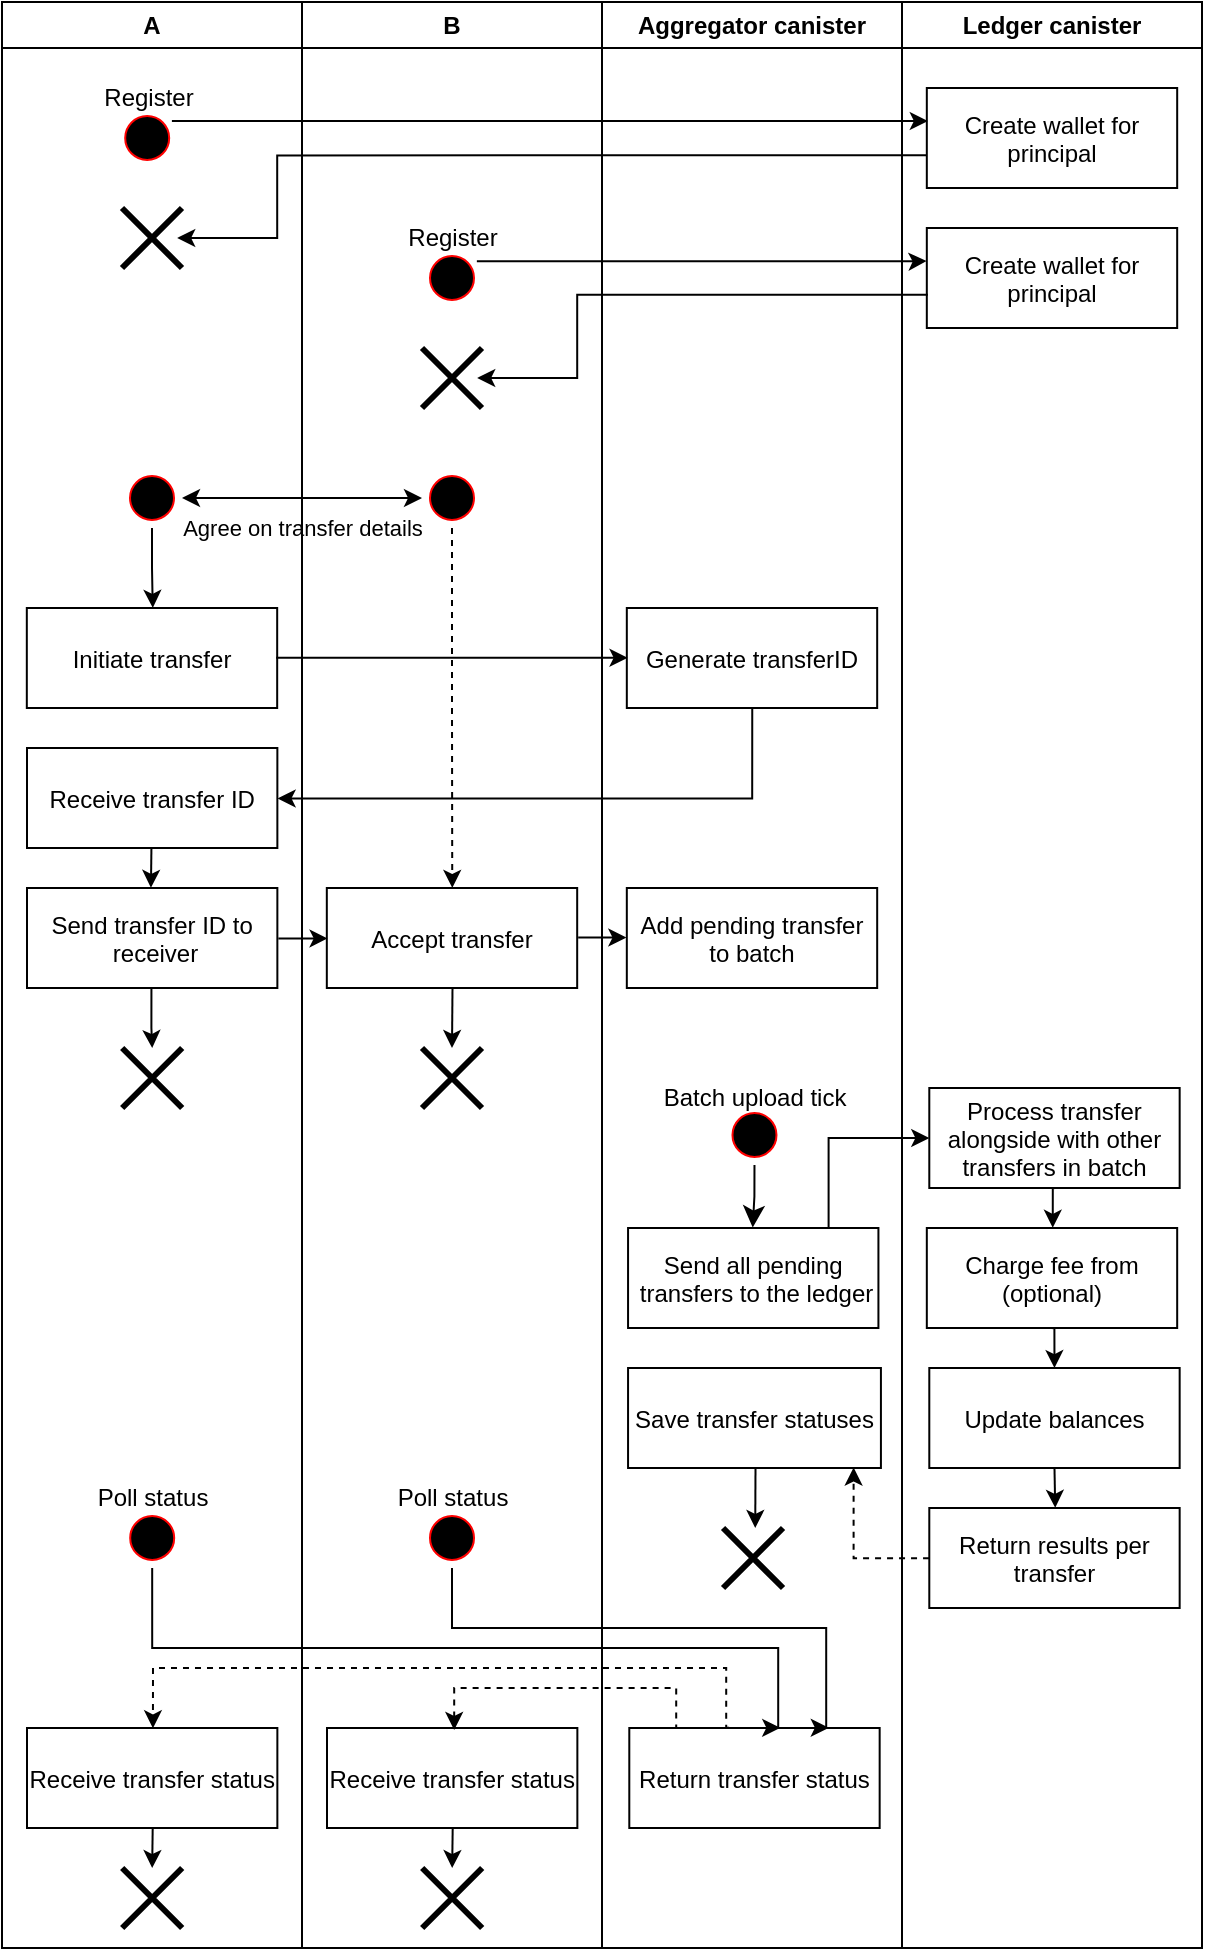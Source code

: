 <mxfile version="20.2.4" type="google"><diagram name="Page-1" id="e7e014a7-5840-1c2e-5031-d8a46d1fe8dd"><mxGraphModel grid="1" page="1" gridSize="10" guides="1" tooltips="1" connect="1" arrows="1" fold="1" pageScale="1" pageWidth="1169" pageHeight="826" background="none" math="0" shadow="0"><root><mxCell id="0"/><mxCell id="1" parent="0"/><mxCell id="3" value="Aggregator canister" style="swimlane;whiteSpace=wrap;resizable=1;rotatable=0;movable=1;expand=0;" vertex="1" parent="1"><mxGeometry x="290" y="127" width="150" height="973" as="geometry"/></mxCell><mxCell id="MdSJebWWRCwc_OvwH3VE-55" value="Generate transferID" style="" vertex="1" parent="3"><mxGeometry x="12.41" y="303" width="125.18" height="50" as="geometry"/></mxCell><mxCell id="MdSJebWWRCwc_OvwH3VE-79" value="Add pending transfer &#10;to batch" style="" vertex="1" parent="3"><mxGeometry x="12.41" y="443" width="125.18" height="50" as="geometry"/></mxCell><mxCell id="MdSJebWWRCwc_OvwH3VE-83" value="Ba" style="ellipse;html=1;shape=startState;fillColor=#000000;strokeColor=#ff0000;" vertex="1" parent="3"><mxGeometry x="61.24" y="551.5" width="30" height="30" as="geometry"/></mxCell><mxCell id="MdSJebWWRCwc_OvwH3VE-84" value="" style="edgeStyle=orthogonalEdgeStyle;html=1;verticalAlign=bottom;endArrow=classic;endSize=8;strokeColor=#000000;rounded=0;entryX=0.498;entryY=-0.005;entryDx=0;entryDy=0;entryPerimeter=0;endFill=1;" edge="1" parent="3" source="MdSJebWWRCwc_OvwH3VE-83" target="MdSJebWWRCwc_OvwH3VE-86"><mxGeometry relative="1" as="geometry"><mxPoint x="116.87" y="543" as="targetPoint"/></mxGeometry></mxCell><mxCell id="MdSJebWWRCwc_OvwH3VE-85" value="Batch upload tick" style="text;html=1;align=center;verticalAlign=middle;resizable=0;points=[];autosize=1;strokeColor=none;fillColor=none;" vertex="1" parent="3"><mxGeometry x="21.24" y="533" width="110" height="30" as="geometry"/></mxCell><mxCell id="MdSJebWWRCwc_OvwH3VE-86" value="Send all pending&#10; transfers to the ledger" style="" vertex="1" parent="3"><mxGeometry x="13.03" y="613" width="125.18" height="50" as="geometry"/></mxCell><mxCell id="MdSJebWWRCwc_OvwH3VE-100" value="Save transfer statuses" style="" vertex="1" parent="3"><mxGeometry x="13.03" y="683" width="126.43" height="50" as="geometry"/></mxCell><mxCell id="MdSJebWWRCwc_OvwH3VE-102" value="" style="shape=umlDestroy;whiteSpace=wrap;html=1;strokeWidth=3;fillColor=#FF6666;direction=south;" vertex="1" parent="3"><mxGeometry x="60.53" y="763" width="30" height="30" as="geometry"/></mxCell><mxCell id="MdSJebWWRCwc_OvwH3VE-112" value="Return transfer status" style="" vertex="1" parent="3"><mxGeometry x="13.65" y="863" width="125.18" height="50" as="geometry"/></mxCell><mxCell id="MdSJebWWRCwc_OvwH3VE-103" style="edgeStyle=orthogonalEdgeStyle;rounded=0;orthogonalLoop=1;jettySize=auto;html=1;startArrow=none;startFill=0;endArrow=classic;endFill=1;strokeColor=default;exitX=0.504;exitY=0.998;exitDx=0;exitDy=0;exitPerimeter=0;" edge="1" parent="3" source="MdSJebWWRCwc_OvwH3VE-100"><mxGeometry relative="1" as="geometry"><mxPoint x="76.62" y="763" as="targetPoint"/></mxGeometry></mxCell><mxCell id="MdSJebWWRCwc_OvwH3VE-41" value="A" style="swimlane;whiteSpace=wrap" vertex="1" parent="1"><mxGeometry x="-10" y="127" width="150" height="973" as="geometry"><mxRectangle x="174.5" y="138" width="90" height="30" as="alternateBounds"/></mxGeometry></mxCell><mxCell id="MdSJebWWRCwc_OvwH3VE-45" value="Initiate transfer" style="" vertex="1" parent="MdSJebWWRCwc_OvwH3VE-41"><mxGeometry x="12.41" y="303" width="125.18" height="50" as="geometry"/></mxCell><mxCell id="MdSJebWWRCwc_OvwH3VE-59" style="edgeStyle=orthogonalEdgeStyle;rounded=0;orthogonalLoop=1;jettySize=auto;html=1;startArrow=none;startFill=0;exitX=0.5;exitY=1;exitDx=0;exitDy=0;entryX=0.503;entryY=-0.001;entryDx=0;entryDy=0;entryPerimeter=0;" edge="1" parent="MdSJebWWRCwc_OvwH3VE-41" source="MdSJebWWRCwc_OvwH3VE-126" target="MdSJebWWRCwc_OvwH3VE-45"><mxGeometry relative="1" as="geometry"><mxPoint x="110.1" y="280" as="sourcePoint"/><mxPoint x="110" y="303" as="targetPoint"/></mxGeometry></mxCell><mxCell id="MdSJebWWRCwc_OvwH3VE-75" style="edgeStyle=orthogonalEdgeStyle;rounded=0;orthogonalLoop=1;jettySize=auto;html=1;entryX=0.495;entryY=-0.002;entryDx=0;entryDy=0;entryPerimeter=0;startArrow=none;startFill=0;strokeColor=default;exitX=0.497;exitY=0.998;exitDx=0;exitDy=0;exitPerimeter=0;" edge="1" parent="MdSJebWWRCwc_OvwH3VE-41" source="MdSJebWWRCwc_OvwH3VE-73" target="MdSJebWWRCwc_OvwH3VE-74"><mxGeometry relative="1" as="geometry"/></mxCell><mxCell id="MdSJebWWRCwc_OvwH3VE-73" value="Receive transfer ID" style="" vertex="1" parent="MdSJebWWRCwc_OvwH3VE-41"><mxGeometry x="12.5" y="373" width="125.18" height="50" as="geometry"/></mxCell><mxCell id="DwqoG0C-YYSt1ApmSwik-5" style="edgeStyle=orthogonalEdgeStyle;rounded=0;orthogonalLoop=1;jettySize=auto;html=1;exitX=0.497;exitY=1.001;exitDx=0;exitDy=0;exitPerimeter=0;" edge="1" parent="MdSJebWWRCwc_OvwH3VE-41" source="MdSJebWWRCwc_OvwH3VE-74" target="MdSJebWWRCwc_OvwH3VE-162"><mxGeometry relative="1" as="geometry"/></mxCell><mxCell id="MdSJebWWRCwc_OvwH3VE-74" value="Send transfer ID to&#10; receiver" style="" vertex="1" parent="MdSJebWWRCwc_OvwH3VE-41"><mxGeometry x="12.5" y="443" width="125.18" height="50" as="geometry"/></mxCell><mxCell id="MdSJebWWRCwc_OvwH3VE-104" value="Ba" style="ellipse;html=1;shape=startState;fillColor=#000000;strokeColor=#ff0000;" vertex="1" parent="MdSJebWWRCwc_OvwH3VE-41"><mxGeometry x="60.09" y="753" width="30" height="30" as="geometry"/></mxCell><mxCell id="MdSJebWWRCwc_OvwH3VE-137" style="edgeStyle=orthogonalEdgeStyle;rounded=0;orthogonalLoop=1;jettySize=auto;html=1;startArrow=none;startFill=0;endArrow=classic;endFill=1;strokeColor=#000000;exitX=0.502;exitY=1.005;exitDx=0;exitDy=0;exitPerimeter=0;" edge="1" parent="MdSJebWWRCwc_OvwH3VE-41" source="MdSJebWWRCwc_OvwH3VE-110"><mxGeometry relative="1" as="geometry"><mxPoint x="75.09" y="933" as="targetPoint"/></mxGeometry></mxCell><mxCell id="MdSJebWWRCwc_OvwH3VE-110" value="Receive transfer status" style="" vertex="1" parent="MdSJebWWRCwc_OvwH3VE-41"><mxGeometry x="12.5" y="863" width="125.18" height="50" as="geometry"/></mxCell><mxCell id="MdSJebWWRCwc_OvwH3VE-118" value="Poll status" style="text;html=1;align=center;verticalAlign=middle;resizable=0;points=[];autosize=1;strokeColor=none;fillColor=none;" vertex="1" parent="MdSJebWWRCwc_OvwH3VE-41"><mxGeometry x="35.09" y="733" width="80" height="30" as="geometry"/></mxCell><mxCell id="MdSJebWWRCwc_OvwH3VE-122" value="" style="shape=umlDestroy;whiteSpace=wrap;html=1;strokeWidth=3;fillColor=#FF6666;" vertex="1" parent="MdSJebWWRCwc_OvwH3VE-41"><mxGeometry x="60.09" y="933" width="30" height="30" as="geometry"/></mxCell><mxCell id="MdSJebWWRCwc_OvwH3VE-126" value="Ba" style="ellipse;html=1;shape=startState;fillColor=#000000;strokeColor=#ff0000;" vertex="1" parent="MdSJebWWRCwc_OvwH3VE-41"><mxGeometry x="60" y="233" width="30" height="30" as="geometry"/></mxCell><mxCell id="MdSJebWWRCwc_OvwH3VE-162" value="" style="shape=umlDestroy;whiteSpace=wrap;html=1;strokeWidth=3;fillColor=#FF6666;" vertex="1" parent="MdSJebWWRCwc_OvwH3VE-41"><mxGeometry x="60.09" y="523" width="30" height="30" as="geometry"/></mxCell><mxCell id="DwqoG0C-YYSt1ApmSwik-6" value="Ba" style="ellipse;html=1;shape=startState;fillColor=#000000;strokeColor=#ff0000;" vertex="1" parent="MdSJebWWRCwc_OvwH3VE-41"><mxGeometry x="57.59" y="53" width="30" height="30" as="geometry"/></mxCell><mxCell id="DwqoG0C-YYSt1ApmSwik-7" value="Register" style="text;html=1;align=center;verticalAlign=middle;resizable=0;points=[];autosize=1;strokeColor=none;fillColor=none;" vertex="1" parent="MdSJebWWRCwc_OvwH3VE-41"><mxGeometry x="37.68" y="33" width="70" height="30" as="geometry"/></mxCell><mxCell id="DwqoG0C-YYSt1ApmSwik-15" value="" style="shape=umlDestroy;whiteSpace=wrap;html=1;strokeWidth=3;fillColor=#FF6666;" vertex="1" parent="MdSJebWWRCwc_OvwH3VE-41"><mxGeometry x="60.0" y="103" width="30" height="30" as="geometry"/></mxCell><mxCell id="MdSJebWWRCwc_OvwH3VE-53" value="Agree on transfer details" style="edgeStyle=orthogonalEdgeStyle;rounded=0;orthogonalLoop=1;jettySize=auto;html=1;entryX=0;entryY=0.5;entryDx=0;entryDy=0;startArrow=classic;startFill=1;exitX=1;exitY=0.5;exitDx=0;exitDy=0;" edge="1" parent="1" source="MdSJebWWRCwc_OvwH3VE-126" target="MdSJebWWRCwc_OvwH3VE-127"><mxGeometry y="-15" relative="1" as="geometry"><mxPoint x="43.75" y="378" as="sourcePoint"/><mxPoint x="215.75" y="378" as="targetPoint"/><mxPoint as="offset"/></mxGeometry></mxCell><mxCell id="2" value="B" style="swimlane;whiteSpace=wrap;startSize=23;" vertex="1" parent="1"><mxGeometry x="140" y="127" width="150" height="973" as="geometry"/></mxCell><mxCell id="MdSJebWWRCwc_OvwH3VE-165" style="edgeStyle=orthogonalEdgeStyle;rounded=0;orthogonalLoop=1;jettySize=auto;html=1;fontColor=#FF0000;startArrow=none;startFill=0;endArrow=classic;endFill=1;strokeColor=#000000;exitX=0.502;exitY=0.996;exitDx=0;exitDy=0;exitPerimeter=0;" edge="1" parent="2" source="MdSJebWWRCwc_OvwH3VE-77"><mxGeometry relative="1" as="geometry"><mxPoint x="75" y="523" as="targetPoint"/></mxGeometry></mxCell><mxCell id="MdSJebWWRCwc_OvwH3VE-77" value="Accept transfer" style="" vertex="1" parent="2"><mxGeometry x="12.41" y="443" width="125.18" height="50" as="geometry"/></mxCell><mxCell id="MdSJebWWRCwc_OvwH3VE-105" value="Ba" style="ellipse;html=1;shape=startState;fillColor=#000000;strokeColor=#ff0000;" vertex="1" parent="2"><mxGeometry x="60" y="753" width="30" height="30" as="geometry"/></mxCell><mxCell id="MdSJebWWRCwc_OvwH3VE-119" value="Poll status" style="text;html=1;align=center;verticalAlign=middle;resizable=0;points=[];autosize=1;strokeColor=none;fillColor=none;" vertex="1" parent="2"><mxGeometry x="35" y="733" width="80" height="30" as="geometry"/></mxCell><mxCell id="MdSJebWWRCwc_OvwH3VE-138" style="edgeStyle=orthogonalEdgeStyle;rounded=0;orthogonalLoop=1;jettySize=auto;html=1;entryX=0.501;entryY=-0.001;entryDx=0;entryDy=0;entryPerimeter=0;startArrow=none;startFill=0;endArrow=classic;endFill=1;strokeColor=#000000;dashed=1;" edge="1" parent="2" source="MdSJebWWRCwc_OvwH3VE-127" target="MdSJebWWRCwc_OvwH3VE-77"><mxGeometry relative="1" as="geometry"/></mxCell><mxCell id="MdSJebWWRCwc_OvwH3VE-127" value="Ba" style="ellipse;html=1;shape=startState;fillColor=#000000;strokeColor=#ff0000;" vertex="1" parent="2"><mxGeometry x="60" y="233" width="30" height="30" as="geometry"/></mxCell><mxCell id="MdSJebWWRCwc_OvwH3VE-139" style="edgeStyle=orthogonalEdgeStyle;rounded=0;orthogonalLoop=1;jettySize=auto;html=1;startArrow=none;startFill=0;endArrow=classic;endFill=1;strokeColor=#000000;exitX=0.502;exitY=1.005;exitDx=0;exitDy=0;exitPerimeter=0;" edge="1" parent="2" source="MdSJebWWRCwc_OvwH3VE-140"><mxGeometry relative="1" as="geometry"><mxPoint x="75.09" y="933" as="targetPoint"/></mxGeometry></mxCell><mxCell id="MdSJebWWRCwc_OvwH3VE-140" value="Receive transfer status" style="" vertex="1" parent="2"><mxGeometry x="12.5" y="863" width="125.18" height="50" as="geometry"/></mxCell><mxCell id="MdSJebWWRCwc_OvwH3VE-141" value="" style="shape=umlDestroy;whiteSpace=wrap;html=1;strokeWidth=3;fillColor=#FF6666;" vertex="1" parent="2"><mxGeometry x="60.09" y="933" width="30" height="30" as="geometry"/></mxCell><mxCell id="MdSJebWWRCwc_OvwH3VE-161" value="" style="shape=umlDestroy;whiteSpace=wrap;html=1;strokeWidth=3;fillColor=#FF6666;" vertex="1" parent="2"><mxGeometry x="60" y="523" width="30" height="30" as="geometry"/></mxCell><mxCell id="DwqoG0C-YYSt1ApmSwik-10" value="Ba" style="ellipse;html=1;shape=startState;fillColor=#000000;strokeColor=#ff0000;" vertex="1" parent="2"><mxGeometry x="60" y="123" width="30" height="30" as="geometry"/></mxCell><mxCell id="DwqoG0C-YYSt1ApmSwik-11" value="Register" style="text;html=1;align=center;verticalAlign=middle;resizable=0;points=[];autosize=1;strokeColor=none;fillColor=none;" vertex="1" parent="2"><mxGeometry x="40" y="103" width="70" height="30" as="geometry"/></mxCell><mxCell id="DwqoG0C-YYSt1ApmSwik-16" value="" style="shape=umlDestroy;whiteSpace=wrap;html=1;strokeWidth=3;fillColor=#FF6666;" vertex="1" parent="2"><mxGeometry x="60" y="173" width="30" height="30" as="geometry"/></mxCell><mxCell id="MdSJebWWRCwc_OvwH3VE-60" style="edgeStyle=orthogonalEdgeStyle;rounded=0;orthogonalLoop=1;jettySize=auto;html=1;startArrow=none;startFill=0;exitX=0.996;exitY=0.498;exitDx=0;exitDy=0;entryX=0.003;entryY=0.498;entryDx=0;entryDy=0;exitPerimeter=0;entryPerimeter=0;" edge="1" parent="1" source="MdSJebWWRCwc_OvwH3VE-45" target="MdSJebWWRCwc_OvwH3VE-55"><mxGeometry relative="1" as="geometry"><mxPoint x="301.283" y="374.3" as="targetPoint"/><Array as="points"/></mxGeometry></mxCell><mxCell id="MdSJebWWRCwc_OvwH3VE-72" style="edgeStyle=orthogonalEdgeStyle;rounded=0;orthogonalLoop=1;jettySize=auto;html=1;startArrow=none;startFill=0;strokeColor=#000000;entryX=1.001;entryY=0.504;entryDx=0;entryDy=0;entryPerimeter=0;exitX=0.501;exitY=0.997;exitDx=0;exitDy=0;exitPerimeter=0;" edge="1" parent="1" source="MdSJebWWRCwc_OvwH3VE-55" target="MdSJebWWRCwc_OvwH3VE-73"><mxGeometry relative="1" as="geometry"><mxPoint x="70" y="590" as="targetPoint"/><Array as="points"><mxPoint x="365" y="525"/></Array></mxGeometry></mxCell><mxCell id="MdSJebWWRCwc_OvwH3VE-80" style="edgeStyle=orthogonalEdgeStyle;rounded=0;orthogonalLoop=1;jettySize=auto;html=1;entryX=-0.002;entryY=0.504;entryDx=0;entryDy=0;entryPerimeter=0;startArrow=none;startFill=0;strokeColor=default;exitX=1.004;exitY=0.496;exitDx=0;exitDy=0;exitPerimeter=0;" edge="1" parent="1" source="MdSJebWWRCwc_OvwH3VE-77" target="MdSJebWWRCwc_OvwH3VE-79"><mxGeometry relative="1" as="geometry"/></mxCell><mxCell id="4" value="Ledger canister" style="swimlane;whiteSpace=wrap;" vertex="1" parent="1"><mxGeometry x="440" y="127" width="150" height="973" as="geometry"/></mxCell><mxCell id="MdSJebWWRCwc_OvwH3VE-92" value="" style="edgeStyle=orthogonalEdgeStyle;rounded=0;orthogonalLoop=1;jettySize=auto;html=1;entryX=0.503;entryY=-0.002;entryDx=0;entryDy=0;startArrow=none;startFill=0;strokeColor=default;exitX=0.5;exitY=0.998;exitDx=0;exitDy=0;exitPerimeter=0;endArrow=classic;entryPerimeter=0;endFill=1;" edge="1" parent="4" source="MdSJebWWRCwc_OvwH3VE-131" target="MdSJebWWRCwc_OvwH3VE-93"><mxGeometry relative="1" as="geometry"><mxPoint x="100.62" y="563" as="sourcePoint"/><mxPoint x="100.62" y="556.5" as="targetPoint"/></mxGeometry></mxCell><mxCell id="MdSJebWWRCwc_OvwH3VE-93" value="Return results per&#10;transfer" style="" vertex="1" parent="4"><mxGeometry x="13.65" y="753" width="125.18" height="50" as="geometry"/></mxCell><mxCell id="MdSJebWWRCwc_OvwH3VE-132" style="edgeStyle=orthogonalEdgeStyle;rounded=0;orthogonalLoop=1;jettySize=auto;html=1;entryX=0.503;entryY=-0.002;entryDx=0;entryDy=0;entryPerimeter=0;startArrow=none;startFill=0;endArrow=classic;endFill=1;strokeColor=#000000;exitX=0.503;exitY=1.001;exitDx=0;exitDy=0;exitPerimeter=0;" edge="1" parent="4" source="MdSJebWWRCwc_OvwH3VE-129" target="MdSJebWWRCwc_OvwH3VE-130"><mxGeometry relative="1" as="geometry"/></mxCell><mxCell id="MdSJebWWRCwc_OvwH3VE-129" value="Process transfer&#10;alongside with other&#10;transfers in batch" style="" vertex="1" parent="4"><mxGeometry x="13.65" y="543" width="125.18" height="50" as="geometry"/></mxCell><mxCell id="MdSJebWWRCwc_OvwH3VE-133" style="edgeStyle=orthogonalEdgeStyle;rounded=0;orthogonalLoop=1;jettySize=auto;html=1;entryX=0.5;entryY=0.001;entryDx=0;entryDy=0;entryPerimeter=0;startArrow=none;startFill=0;endArrow=classic;endFill=1;strokeColor=#000000;exitX=0.497;exitY=1.001;exitDx=0;exitDy=0;exitPerimeter=0;" edge="1" parent="4" source="MdSJebWWRCwc_OvwH3VE-130" target="MdSJebWWRCwc_OvwH3VE-131"><mxGeometry relative="1" as="geometry"/></mxCell><mxCell id="MdSJebWWRCwc_OvwH3VE-130" value="Charge fee from &#10;(optional)" style="" vertex="1" parent="4"><mxGeometry x="12.41" y="613" width="125.18" height="50" as="geometry"/></mxCell><mxCell id="MdSJebWWRCwc_OvwH3VE-131" value="Update balances" style="" vertex="1" parent="4"><mxGeometry x="13.65" y="683" width="125.18" height="50" as="geometry"/></mxCell><mxCell id="DwqoG0C-YYSt1ApmSwik-8" value="Create wallet for &#10;principal" style="" vertex="1" parent="4"><mxGeometry x="12.41" y="43" width="125.18" height="50" as="geometry"/></mxCell><mxCell id="DwqoG0C-YYSt1ApmSwik-12" value="Create wallet for &#10;principal" style="" vertex="1" parent="4"><mxGeometry x="12.41" y="113" width="125.18" height="50" as="geometry"/></mxCell><mxCell id="MdSJebWWRCwc_OvwH3VE-88" style="edgeStyle=orthogonalEdgeStyle;rounded=0;orthogonalLoop=1;jettySize=auto;html=1;entryX=0;entryY=0.5;entryDx=0;entryDy=0;entryPerimeter=0;startArrow=none;startFill=0;strokeColor=default;exitX=0.801;exitY=-0.005;exitDx=0;exitDy=0;exitPerimeter=0;" edge="1" parent="1" source="MdSJebWWRCwc_OvwH3VE-86" target="MdSJebWWRCwc_OvwH3VE-129"><mxGeometry relative="1" as="geometry"><mxPoint x="638.03" y="649.84" as="targetPoint"/></mxGeometry></mxCell><mxCell id="MdSJebWWRCwc_OvwH3VE-90" style="edgeStyle=orthogonalEdgeStyle;rounded=0;orthogonalLoop=1;jettySize=auto;html=1;startArrow=none;startFill=0;strokeColor=default;exitX=-0.001;exitY=0.502;exitDx=0;exitDy=0;exitPerimeter=0;entryX=0.892;entryY=0.995;entryDx=0;entryDy=0;entryPerimeter=0;dashed=1;" edge="1" parent="1" source="MdSJebWWRCwc_OvwH3VE-93" target="MdSJebWWRCwc_OvwH3VE-100"><mxGeometry relative="1" as="geometry"><mxPoint x="570.62" y="750" as="sourcePoint"/><mxPoint x="550.62" y="730" as="targetPoint"/><Array as="points"><mxPoint x="415.62" y="905"/></Array></mxGeometry></mxCell><mxCell id="MdSJebWWRCwc_OvwH3VE-145" style="edgeStyle=orthogonalEdgeStyle;rounded=0;orthogonalLoop=1;jettySize=auto;html=1;entryX=0.503;entryY=0.003;entryDx=0;entryDy=0;entryPerimeter=0;fontColor=#FF0000;startArrow=none;startFill=0;endArrow=classic;endFill=1;strokeColor=#000000;exitX=0.399;exitY=-0.002;exitDx=0;exitDy=0;exitPerimeter=0;dashed=1;" edge="1" parent="1" source="MdSJebWWRCwc_OvwH3VE-112" target="MdSJebWWRCwc_OvwH3VE-110"><mxGeometry relative="1" as="geometry"><Array as="points"><mxPoint x="352.09" y="960"/><mxPoint x="65.09" y="960"/></Array></mxGeometry></mxCell><mxCell id="MdSJebWWRCwc_OvwH3VE-147" style="edgeStyle=orthogonalEdgeStyle;rounded=0;orthogonalLoop=1;jettySize=auto;html=1;entryX=0.508;entryY=0.02;entryDx=0;entryDy=0;entryPerimeter=0;fontColor=#FF0000;startArrow=none;startFill=0;endArrow=classic;endFill=1;strokeColor=#000000;exitX=0.197;exitY=0;exitDx=0;exitDy=0;exitPerimeter=0;dashed=1;" edge="1" parent="1" source="MdSJebWWRCwc_OvwH3VE-112" target="MdSJebWWRCwc_OvwH3VE-140"><mxGeometry relative="1" as="geometry"><Array as="points"><mxPoint x="327.09" y="970"/><mxPoint x="216.09" y="970"/></Array></mxGeometry></mxCell><mxCell id="MdSJebWWRCwc_OvwH3VE-149" style="edgeStyle=orthogonalEdgeStyle;rounded=0;orthogonalLoop=1;jettySize=auto;html=1;entryX=0.797;entryY=-0.002;entryDx=0;entryDy=0;entryPerimeter=0;fontColor=#FF0000;startArrow=none;startFill=0;endArrow=classic;endFill=1;strokeColor=#000000;" edge="1" parent="1" source="MdSJebWWRCwc_OvwH3VE-105" target="MdSJebWWRCwc_OvwH3VE-112"><mxGeometry relative="1" as="geometry"><Array as="points"><mxPoint x="215.09" y="940"/><mxPoint x="402.09" y="940"/></Array></mxGeometry></mxCell><mxCell id="MdSJebWWRCwc_OvwH3VE-150" style="edgeStyle=orthogonalEdgeStyle;rounded=0;orthogonalLoop=1;jettySize=auto;html=1;entryX=0.603;entryY=-0.002;entryDx=0;entryDy=0;entryPerimeter=0;fontColor=#FF0000;startArrow=none;startFill=0;endArrow=classic;endFill=1;strokeColor=#000000;" edge="1" parent="1" source="MdSJebWWRCwc_OvwH3VE-104" target="MdSJebWWRCwc_OvwH3VE-112"><mxGeometry relative="1" as="geometry"><Array as="points"><mxPoint x="65.09" y="950"/><mxPoint x="378.09" y="950"/></Array></mxGeometry></mxCell><mxCell id="MdSJebWWRCwc_OvwH3VE-168" style="edgeStyle=orthogonalEdgeStyle;rounded=0;orthogonalLoop=1;jettySize=auto;html=1;entryX=0.003;entryY=0.496;entryDx=0;entryDy=0;entryPerimeter=0;fontColor=#FF0000;startArrow=none;startFill=0;endArrow=classic;endFill=1;strokeColor=#000000;exitX=1.004;exitY=0.504;exitDx=0;exitDy=0;exitPerimeter=0;" edge="1" parent="1" source="MdSJebWWRCwc_OvwH3VE-74" target="MdSJebWWRCwc_OvwH3VE-77"><mxGeometry relative="1" as="geometry"/></mxCell><mxCell id="DwqoG0C-YYSt1ApmSwik-9" style="edgeStyle=orthogonalEdgeStyle;rounded=0;orthogonalLoop=1;jettySize=auto;html=1;entryX=0.004;entryY=0.33;entryDx=0;entryDy=0;entryPerimeter=0;" edge="1" parent="1" source="DwqoG0C-YYSt1ApmSwik-6" target="DwqoG0C-YYSt1ApmSwik-8"><mxGeometry relative="1" as="geometry"><Array as="points"><mxPoint x="264.59" y="186"/></Array></mxGeometry></mxCell><mxCell id="DwqoG0C-YYSt1ApmSwik-13" style="edgeStyle=orthogonalEdgeStyle;rounded=0;orthogonalLoop=1;jettySize=auto;html=1;entryX=-0.001;entryY=0.331;entryDx=0;entryDy=0;entryPerimeter=0;" edge="1" parent="1" source="DwqoG0C-YYSt1ApmSwik-10" target="DwqoG0C-YYSt1ApmSwik-12"><mxGeometry relative="1" as="geometry"><Array as="points"><mxPoint x="450.59" y="257"/></Array></mxGeometry></mxCell><mxCell id="DwqoG0C-YYSt1ApmSwik-14" style="edgeStyle=orthogonalEdgeStyle;rounded=0;orthogonalLoop=1;jettySize=auto;html=1;exitX=-0.001;exitY=0.673;exitDx=0;exitDy=0;exitPerimeter=0;" edge="1" parent="1" source="DwqoG0C-YYSt1ApmSwik-8"><mxGeometry relative="1" as="geometry"><mxPoint x="77.59" y="245" as="targetPoint"/><Array as="points"><mxPoint x="127.59" y="204"/><mxPoint x="127.59" y="245"/></Array></mxGeometry></mxCell><mxCell id="DwqoG0C-YYSt1ApmSwik-17" style="edgeStyle=orthogonalEdgeStyle;rounded=0;orthogonalLoop=1;jettySize=auto;html=1;exitX=0.004;exitY=0.668;exitDx=0;exitDy=0;exitPerimeter=0;" edge="1" parent="1" source="DwqoG0C-YYSt1ApmSwik-12"><mxGeometry relative="1" as="geometry"><mxPoint x="227.59" y="315" as="targetPoint"/><Array as="points"><mxPoint x="277.59" y="273"/><mxPoint x="277.59" y="315"/></Array></mxGeometry></mxCell></root></mxGraphModel></diagram></mxfile>